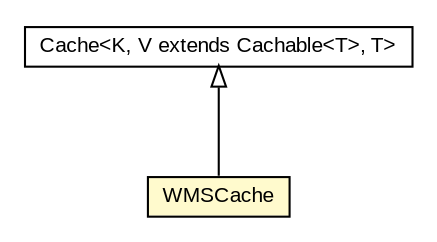 #!/usr/local/bin/dot
#
# Class diagram 
# Generated by UMLGraph version R5_6-24-gf6e263 (http://www.umlgraph.org/)
#

digraph G {
	edge [fontname="arial",fontsize=10,labelfontname="arial",labelfontsize=10];
	node [fontname="arial",fontsize=10,shape=plaintext];
	nodesep=0.25;
	ranksep=0.5;
	// nl.mineleni.cbsviewer.servlet.wms.cache.WMSCache
	c4171 [label=<<table title="nl.mineleni.cbsviewer.servlet.wms.cache.WMSCache" border="0" cellborder="1" cellspacing="0" cellpadding="2" port="p" bgcolor="lemonChiffon" href="./WMSCache.html">
		<tr><td><table border="0" cellspacing="0" cellpadding="1">
<tr><td align="center" balign="center"> WMSCache </td></tr>
		</table></td></tr>
		</table>>, URL="./WMSCache.html", fontname="arial", fontcolor="black", fontsize=10.0];
	// nl.mineleni.cbsviewer.servlet.wms.cache.Cache<K, V extends nl.mineleni.cbsviewer.servlet.wms.cache.Cachable<T>, T>
	c4174 [label=<<table title="nl.mineleni.cbsviewer.servlet.wms.cache.Cache" border="0" cellborder="1" cellspacing="0" cellpadding="2" port="p" href="./Cache.html">
		<tr><td><table border="0" cellspacing="0" cellpadding="1">
<tr><td align="center" balign="center"> Cache&lt;K, V extends Cachable&lt;T&gt;, T&gt; </td></tr>
		</table></td></tr>
		</table>>, URL="./Cache.html", fontname="arial", fontcolor="black", fontsize=10.0];
	//nl.mineleni.cbsviewer.servlet.wms.cache.WMSCache extends nl.mineleni.cbsviewer.servlet.wms.cache.Cache<org.opengis.geometry.BoundingBox, nl.mineleni.cbsviewer.servlet.wms.cache.CacheImage, java.awt.image.BufferedImage>
	c4174:p -> c4171:p [dir=back,arrowtail=empty];
}

